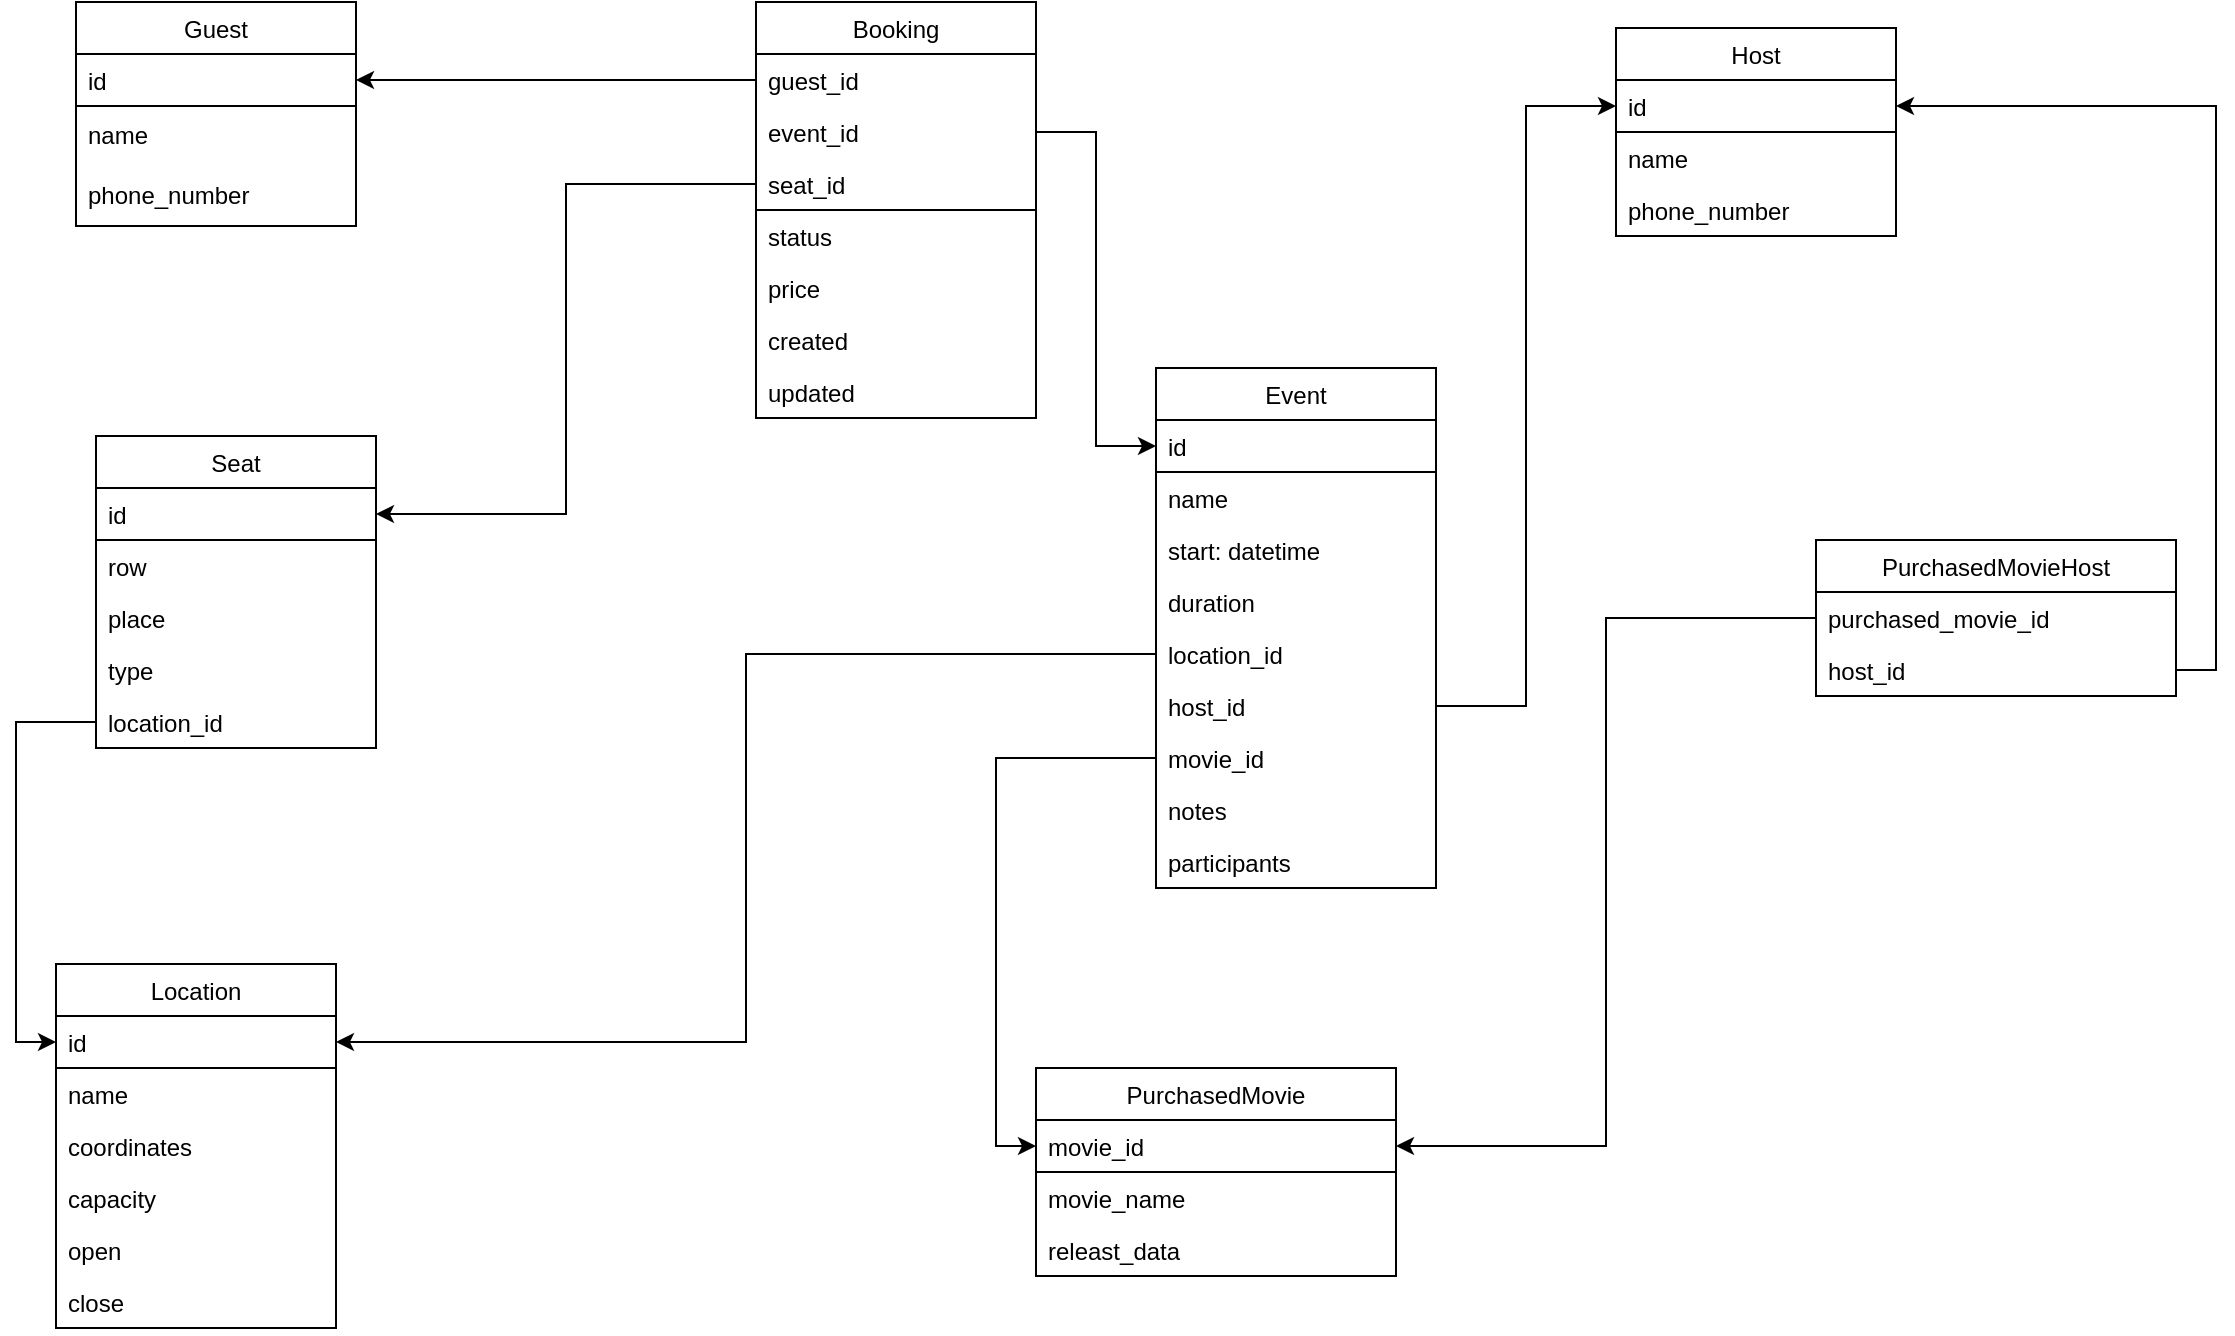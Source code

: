 <mxfile version="20.8.15" type="google"><diagram name="Page-1" id="aDCOaAXMtHVNgiJyEbmF"><mxGraphModel dx="2562" dy="1120" grid="1" gridSize="10" guides="1" tooltips="1" connect="1" arrows="1" fold="1" page="1" pageScale="1" pageWidth="827" pageHeight="1169" math="0" shadow="0"><root><mxCell id="0"/><mxCell id="1" parent="0"/><mxCell id="ieF1FpdFYydMlI89LRe5-9" value="Event" style="swimlane;fontStyle=0;childLayout=stackLayout;horizontal=1;startSize=26;fillColor=none;horizontalStack=0;resizeParent=1;resizeParentMax=0;resizeLast=0;collapsible=1;marginBottom=0;" parent="1" vertex="1"><mxGeometry x="420" y="260" width="140" height="260" as="geometry"/></mxCell><mxCell id="ieF1FpdFYydMlI89LRe5-10" value="id" style="text;strokeColor=default;fillColor=none;align=left;verticalAlign=top;spacingLeft=4;spacingRight=4;overflow=hidden;rotatable=0;points=[[0,0.5],[1,0.5]];portConstraint=eastwest;" parent="ieF1FpdFYydMlI89LRe5-9" vertex="1"><mxGeometry y="26" width="140" height="26" as="geometry"/></mxCell><mxCell id="ieF1FpdFYydMlI89LRe5-25" value="name" style="text;strokeColor=none;fillColor=none;align=left;verticalAlign=top;spacingLeft=4;spacingRight=4;overflow=hidden;rotatable=0;points=[[0,0.5],[1,0.5]];portConstraint=eastwest;" parent="ieF1FpdFYydMlI89LRe5-9" vertex="1"><mxGeometry y="52" width="140" height="26" as="geometry"/></mxCell><mxCell id="ieF1FpdFYydMlI89LRe5-12" value="start: datetime" style="text;strokeColor=none;fillColor=none;align=left;verticalAlign=top;spacingLeft=4;spacingRight=4;overflow=hidden;rotatable=0;points=[[0,0.5],[1,0.5]];portConstraint=eastwest;" parent="ieF1FpdFYydMlI89LRe5-9" vertex="1"><mxGeometry y="78" width="140" height="26" as="geometry"/></mxCell><mxCell id="ieF1FpdFYydMlI89LRe5-61" value="duration" style="text;strokeColor=none;fillColor=none;align=left;verticalAlign=top;spacingLeft=4;spacingRight=4;overflow=hidden;rotatable=0;points=[[0,0.5],[1,0.5]];portConstraint=eastwest;" parent="ieF1FpdFYydMlI89LRe5-9" vertex="1"><mxGeometry y="104" width="140" height="26" as="geometry"/></mxCell><mxCell id="Q3jNEdYjdtvKJfa2NXR--25" value="location_id" style="text;strokeColor=none;fillColor=none;align=left;verticalAlign=top;spacingLeft=4;spacingRight=4;overflow=hidden;rotatable=0;points=[[0,0.5],[1,0.5]];portConstraint=eastwest;" parent="ieF1FpdFYydMlI89LRe5-9" vertex="1"><mxGeometry y="130" width="140" height="26" as="geometry"/></mxCell><mxCell id="ieF1FpdFYydMlI89LRe5-17" value="host_id" style="text;strokeColor=none;fillColor=none;align=left;verticalAlign=top;spacingLeft=4;spacingRight=4;overflow=hidden;rotatable=0;points=[[0,0.5],[1,0.5]];portConstraint=eastwest;" parent="ieF1FpdFYydMlI89LRe5-9" vertex="1"><mxGeometry y="156" width="140" height="26" as="geometry"/></mxCell><mxCell id="ieF1FpdFYydMlI89LRe5-18" value="movie_id" style="text;strokeColor=none;fillColor=none;align=left;verticalAlign=top;spacingLeft=4;spacingRight=4;overflow=hidden;rotatable=0;points=[[0,0.5],[1,0.5]];portConstraint=eastwest;" parent="ieF1FpdFYydMlI89LRe5-9" vertex="1"><mxGeometry y="182" width="140" height="26" as="geometry"/></mxCell><mxCell id="ieF1FpdFYydMlI89LRe5-19" value="notes" style="text;strokeColor=none;fillColor=none;align=left;verticalAlign=top;spacingLeft=4;spacingRight=4;overflow=hidden;rotatable=0;points=[[0,0.5],[1,0.5]];portConstraint=eastwest;" parent="ieF1FpdFYydMlI89LRe5-9" vertex="1"><mxGeometry y="208" width="140" height="26" as="geometry"/></mxCell><mxCell id="ieF1FpdFYydMlI89LRe5-20" value="participants" style="text;strokeColor=none;fillColor=none;align=left;verticalAlign=top;spacingLeft=4;spacingRight=4;overflow=hidden;rotatable=0;points=[[0,0.5],[1,0.5]];portConstraint=eastwest;" parent="ieF1FpdFYydMlI89LRe5-9" vertex="1"><mxGeometry y="234" width="140" height="26" as="geometry"/></mxCell><mxCell id="ieF1FpdFYydMlI89LRe5-21" value="Location" style="swimlane;fontStyle=0;childLayout=stackLayout;horizontal=1;startSize=26;fillColor=none;horizontalStack=0;resizeParent=1;resizeParentMax=0;resizeLast=0;collapsible=1;marginBottom=0;fontColor=#000000;" parent="1" vertex="1"><mxGeometry x="-130" y="558" width="140" height="182" as="geometry"/></mxCell><mxCell id="ieF1FpdFYydMlI89LRe5-22" value="id" style="text;strokeColor=default;fillColor=none;align=left;verticalAlign=top;spacingLeft=4;spacingRight=4;overflow=hidden;rotatable=0;points=[[0,0.5],[1,0.5]];portConstraint=eastwest;" parent="ieF1FpdFYydMlI89LRe5-21" vertex="1"><mxGeometry y="26" width="140" height="26" as="geometry"/></mxCell><mxCell id="ieF1FpdFYydMlI89LRe5-23" value="name" style="text;strokeColor=none;fillColor=none;align=left;verticalAlign=top;spacingLeft=4;spacingRight=4;overflow=hidden;rotatable=0;points=[[0,0.5],[1,0.5]];portConstraint=eastwest;" parent="ieF1FpdFYydMlI89LRe5-21" vertex="1"><mxGeometry y="52" width="140" height="26" as="geometry"/></mxCell><mxCell id="ieF1FpdFYydMlI89LRe5-24" value="coordinates" style="text;strokeColor=none;fillColor=none;align=left;verticalAlign=top;spacingLeft=4;spacingRight=4;overflow=hidden;rotatable=0;points=[[0,0.5],[1,0.5]];portConstraint=eastwest;" parent="ieF1FpdFYydMlI89LRe5-21" vertex="1"><mxGeometry y="78" width="140" height="26" as="geometry"/></mxCell><mxCell id="ieF1FpdFYydMlI89LRe5-60" value="capacity" style="text;strokeColor=none;fillColor=none;align=left;verticalAlign=top;spacingLeft=4;spacingRight=4;overflow=hidden;rotatable=0;points=[[0,0.5],[1,0.5]];portConstraint=eastwest;" parent="ieF1FpdFYydMlI89LRe5-21" vertex="1"><mxGeometry y="104" width="140" height="26" as="geometry"/></mxCell><mxCell id="sX2AFw9_FrB6hD1ot6hV-1" value="open" style="text;strokeColor=none;fillColor=none;align=left;verticalAlign=top;spacingLeft=4;spacingRight=4;overflow=hidden;rotatable=0;points=[[0,0.5],[1,0.5]];portConstraint=eastwest;" parent="ieF1FpdFYydMlI89LRe5-21" vertex="1"><mxGeometry y="130" width="140" height="26" as="geometry"/></mxCell><mxCell id="sX2AFw9_FrB6hD1ot6hV-2" value="close" style="text;strokeColor=none;fillColor=none;align=left;verticalAlign=top;spacingLeft=4;spacingRight=4;overflow=hidden;rotatable=0;points=[[0,0.5],[1,0.5]];portConstraint=eastwest;" parent="ieF1FpdFYydMlI89LRe5-21" vertex="1"><mxGeometry y="156" width="140" height="26" as="geometry"/></mxCell><mxCell id="ieF1FpdFYydMlI89LRe5-26" value="Seat" style="swimlane;fontStyle=0;childLayout=stackLayout;horizontal=1;startSize=26;fillColor=none;horizontalStack=0;resizeParent=1;resizeParentMax=0;resizeLast=0;collapsible=1;marginBottom=0;" parent="1" vertex="1"><mxGeometry x="-110" y="294" width="140" height="156" as="geometry"/></mxCell><mxCell id="ieF1FpdFYydMlI89LRe5-27" value="id" style="text;strokeColor=default;fillColor=none;align=left;verticalAlign=top;spacingLeft=4;spacingRight=4;overflow=hidden;rotatable=0;points=[[0,0.5],[1,0.5]];portConstraint=eastwest;" parent="ieF1FpdFYydMlI89LRe5-26" vertex="1"><mxGeometry y="26" width="140" height="26" as="geometry"/></mxCell><mxCell id="ieF1FpdFYydMlI89LRe5-40" value="row" style="text;strokeColor=none;fillColor=none;align=left;verticalAlign=top;spacingLeft=4;spacingRight=4;overflow=hidden;rotatable=0;points=[[0,0.5],[1,0.5]];portConstraint=eastwest;" parent="ieF1FpdFYydMlI89LRe5-26" vertex="1"><mxGeometry y="52" width="140" height="26" as="geometry"/></mxCell><mxCell id="ieF1FpdFYydMlI89LRe5-42" value="place" style="text;strokeColor=none;fillColor=none;align=left;verticalAlign=top;spacingLeft=4;spacingRight=4;overflow=hidden;rotatable=0;points=[[0,0.5],[1,0.5]];portConstraint=eastwest;" parent="ieF1FpdFYydMlI89LRe5-26" vertex="1"><mxGeometry y="78" width="140" height="26" as="geometry"/></mxCell><mxCell id="ieF1FpdFYydMlI89LRe5-41" value="type" style="text;strokeColor=none;fillColor=none;align=left;verticalAlign=top;spacingLeft=4;spacingRight=4;overflow=hidden;rotatable=0;points=[[0,0.5],[1,0.5]];portConstraint=eastwest;" parent="ieF1FpdFYydMlI89LRe5-26" vertex="1"><mxGeometry y="104" width="140" height="26" as="geometry"/></mxCell><mxCell id="ieF1FpdFYydMlI89LRe5-28" value="location_id" style="text;strokeColor=none;fillColor=none;align=left;verticalAlign=top;spacingLeft=4;spacingRight=4;overflow=hidden;rotatable=0;points=[[0,0.5],[1,0.5]];portConstraint=eastwest;" parent="ieF1FpdFYydMlI89LRe5-26" vertex="1"><mxGeometry y="130" width="140" height="26" as="geometry"/></mxCell><mxCell id="ieF1FpdFYydMlI89LRe5-32" value="Booking" style="swimlane;fontStyle=0;childLayout=stackLayout;horizontal=1;startSize=26;fillColor=none;horizontalStack=0;resizeParent=1;resizeParentMax=0;resizeLast=0;collapsible=1;marginBottom=0;" parent="1" vertex="1"><mxGeometry x="220" y="77" width="140" height="208" as="geometry"/></mxCell><mxCell id="Q3jNEdYjdtvKJfa2NXR--19" value="" style="group;strokeColor=default;" parent="ieF1FpdFYydMlI89LRe5-32" connectable="0" vertex="1"><mxGeometry y="26" width="140" height="78" as="geometry"/></mxCell><mxCell id="Q3jNEdYjdtvKJfa2NXR--15" value="guest_id" style="text;strokeColor=none;fillColor=none;align=left;verticalAlign=top;spacingLeft=4;spacingRight=4;overflow=hidden;rotatable=0;points=[[0,0.5],[1,0.5]];portConstraint=eastwest;fontColor=#000000;" parent="Q3jNEdYjdtvKJfa2NXR--19" vertex="1"><mxGeometry width="140" height="26" as="geometry"/></mxCell><mxCell id="ieF1FpdFYydMlI89LRe5-34" value="event_id" style="text;strokeColor=none;fillColor=none;align=left;verticalAlign=top;spacingLeft=4;spacingRight=4;overflow=hidden;rotatable=0;points=[[0,0.5],[1,0.5]];portConstraint=eastwest;" parent="Q3jNEdYjdtvKJfa2NXR--19" vertex="1"><mxGeometry y="26" width="140" height="26" as="geometry"/></mxCell><mxCell id="ieF1FpdFYydMlI89LRe5-33" value="seat_id" style="text;strokeColor=none;fillColor=none;align=left;verticalAlign=top;spacingLeft=4;spacingRight=4;overflow=hidden;rotatable=0;points=[[0,0.5],[1,0.5]];portConstraint=eastwest;" parent="Q3jNEdYjdtvKJfa2NXR--19" vertex="1"><mxGeometry y="52" width="140" height="26" as="geometry"/></mxCell><mxCell id="ieF1FpdFYydMlI89LRe5-35" value="status" style="text;strokeColor=none;fillColor=none;align=left;verticalAlign=top;spacingLeft=4;spacingRight=4;overflow=hidden;rotatable=0;points=[[0,0.5],[1,0.5]];portConstraint=eastwest;" parent="ieF1FpdFYydMlI89LRe5-32" vertex="1"><mxGeometry y="104" width="140" height="26" as="geometry"/></mxCell><mxCell id="ieF1FpdFYydMlI89LRe5-43" value="price" style="text;strokeColor=none;fillColor=none;align=left;verticalAlign=top;spacingLeft=4;spacingRight=4;overflow=hidden;rotatable=0;points=[[0,0.5],[1,0.5]];portConstraint=eastwest;" parent="ieF1FpdFYydMlI89LRe5-32" vertex="1"><mxGeometry y="130" width="140" height="26" as="geometry"/></mxCell><mxCell id="Q3jNEdYjdtvKJfa2NXR--40" value="created" style="text;strokeColor=none;fillColor=none;align=left;verticalAlign=top;spacingLeft=4;spacingRight=4;overflow=hidden;rotatable=0;points=[[0,0.5],[1,0.5]];portConstraint=eastwest;" parent="ieF1FpdFYydMlI89LRe5-32" vertex="1"><mxGeometry y="156" width="140" height="26" as="geometry"/></mxCell><mxCell id="Q3jNEdYjdtvKJfa2NXR--39" value="updated" style="text;strokeColor=none;fillColor=none;align=left;verticalAlign=top;spacingLeft=4;spacingRight=4;overflow=hidden;rotatable=0;points=[[0,0.5],[1,0.5]];portConstraint=eastwest;" parent="ieF1FpdFYydMlI89LRe5-32" vertex="1"><mxGeometry y="182" width="140" height="26" as="geometry"/></mxCell><mxCell id="ieF1FpdFYydMlI89LRe5-44" value="Host" style="swimlane;fontStyle=0;childLayout=stackLayout;horizontal=1;startSize=26;fillColor=none;horizontalStack=0;resizeParent=1;resizeParentMax=0;resizeLast=0;collapsible=1;marginBottom=0;" parent="1" vertex="1"><mxGeometry x="650" y="90" width="140" height="104" as="geometry"/></mxCell><mxCell id="ieF1FpdFYydMlI89LRe5-45" value="id" style="text;strokeColor=default;fillColor=none;align=left;verticalAlign=top;spacingLeft=4;spacingRight=4;overflow=hidden;rotatable=0;points=[[0,0.5],[1,0.5]];portConstraint=eastwest;" parent="ieF1FpdFYydMlI89LRe5-44" vertex="1"><mxGeometry y="26" width="140" height="26" as="geometry"/></mxCell><mxCell id="ieF1FpdFYydMlI89LRe5-47" value="name" style="text;strokeColor=none;fillColor=none;align=left;verticalAlign=top;spacingLeft=4;spacingRight=4;overflow=hidden;rotatable=0;points=[[0,0.5],[1,0.5]];portConstraint=eastwest;" parent="ieF1FpdFYydMlI89LRe5-44" vertex="1"><mxGeometry y="52" width="140" height="26" as="geometry"/></mxCell><mxCell id="Q3jNEdYjdtvKJfa2NXR--41" value="phone_number" style="text;strokeColor=none;fillColor=none;align=left;verticalAlign=top;spacingLeft=4;spacingRight=4;overflow=hidden;rotatable=0;points=[[0,0.5],[1,0.5]];portConstraint=eastwest;" parent="ieF1FpdFYydMlI89LRe5-44" vertex="1"><mxGeometry y="78" width="140" height="26" as="geometry"/></mxCell><mxCell id="ieF1FpdFYydMlI89LRe5-50" value="Guest" style="swimlane;fontStyle=0;childLayout=stackLayout;horizontal=1;startSize=26;fillColor=none;horizontalStack=0;resizeParent=1;resizeParentMax=0;resizeLast=0;collapsible=1;marginBottom=0;" parent="1" vertex="1"><mxGeometry x="-120" y="77" width="140" height="112" as="geometry"/></mxCell><mxCell id="ieF1FpdFYydMlI89LRe5-51" value="id" style="text;align=left;verticalAlign=top;spacingLeft=4;spacingRight=4;overflow=hidden;rotatable=0;points=[[0,0.5],[1,0.5]];portConstraint=eastwest;strokeColor=default;" parent="ieF1FpdFYydMlI89LRe5-50" vertex="1"><mxGeometry y="26" width="140" height="26" as="geometry"/></mxCell><mxCell id="Q3jNEdYjdtvKJfa2NXR--4" value="name" style="text;strokeColor=none;fillColor=none;align=left;verticalAlign=middle;spacingLeft=4;spacingRight=4;overflow=hidden;points=[[0,0.5],[1,0.5]];portConstraint=eastwest;rotatable=0;whiteSpace=wrap;html=1;" parent="ieF1FpdFYydMlI89LRe5-50" vertex="1"><mxGeometry y="52" width="140" height="30" as="geometry"/></mxCell><mxCell id="Q3jNEdYjdtvKJfa2NXR--5" value="phone_number" style="text;strokeColor=none;fillColor=none;align=left;verticalAlign=middle;spacingLeft=4;spacingRight=4;overflow=hidden;points=[[0,0.5],[1,0.5]];portConstraint=eastwest;rotatable=0;whiteSpace=wrap;html=1;" parent="ieF1FpdFYydMlI89LRe5-50" vertex="1"><mxGeometry y="82" width="140" height="30" as="geometry"/></mxCell><mxCell id="ieF1FpdFYydMlI89LRe5-72" value="PurchasedMovie" style="swimlane;fontStyle=0;childLayout=stackLayout;horizontal=1;startSize=26;fillColor=none;horizontalStack=0;resizeParent=1;resizeParentMax=0;resizeLast=0;collapsible=1;marginBottom=0;" parent="1" vertex="1"><mxGeometry x="360" y="610" width="180" height="104" as="geometry"/></mxCell><mxCell id="ieF1FpdFYydMlI89LRe5-73" value="movie_id" style="text;strokeColor=default;fillColor=none;align=left;verticalAlign=top;spacingLeft=4;spacingRight=4;overflow=hidden;rotatable=0;points=[[0,0.5],[1,0.5]];portConstraint=eastwest;" parent="ieF1FpdFYydMlI89LRe5-72" vertex="1"><mxGeometry y="26" width="180" height="26" as="geometry"/></mxCell><mxCell id="sX2AFw9_FrB6hD1ot6hV-5" value="movie_name&#10;" style="text;strokeColor=none;fillColor=none;align=left;verticalAlign=top;spacingLeft=4;spacingRight=4;overflow=hidden;rotatable=0;points=[[0,0.5],[1,0.5]];portConstraint=eastwest;" parent="ieF1FpdFYydMlI89LRe5-72" vertex="1"><mxGeometry y="52" width="180" height="26" as="geometry"/></mxCell><mxCell id="Q3jNEdYjdtvKJfa2NXR--38" value="releast_data" style="text;strokeColor=none;fillColor=none;align=left;verticalAlign=top;spacingLeft=4;spacingRight=4;overflow=hidden;rotatable=0;points=[[0,0.5],[1,0.5]];portConstraint=eastwest;" parent="ieF1FpdFYydMlI89LRe5-72" vertex="1"><mxGeometry y="78" width="180" height="26" as="geometry"/></mxCell><mxCell id="Q3jNEdYjdtvKJfa2NXR--20" style="edgeStyle=orthogonalEdgeStyle;rounded=0;orthogonalLoop=1;jettySize=auto;html=1;exitX=0;exitY=0.5;exitDx=0;exitDy=0;entryX=1;entryY=0.5;entryDx=0;entryDy=0;fontColor=#0DFF05;" parent="1" source="Q3jNEdYjdtvKJfa2NXR--15" target="ieF1FpdFYydMlI89LRe5-51" edge="1"><mxGeometry relative="1" as="geometry"/></mxCell><mxCell id="Q3jNEdYjdtvKJfa2NXR--21" style="edgeStyle=orthogonalEdgeStyle;rounded=0;orthogonalLoop=1;jettySize=auto;html=1;exitX=1;exitY=0.5;exitDx=0;exitDy=0;entryX=0;entryY=0.5;entryDx=0;entryDy=0;fontColor=#0DFF05;" parent="1" source="ieF1FpdFYydMlI89LRe5-34" target="ieF1FpdFYydMlI89LRe5-10" edge="1"><mxGeometry relative="1" as="geometry"/></mxCell><mxCell id="Q3jNEdYjdtvKJfa2NXR--22" style="edgeStyle=orthogonalEdgeStyle;rounded=0;orthogonalLoop=1;jettySize=auto;html=1;exitX=0;exitY=0.5;exitDx=0;exitDy=0;entryX=1;entryY=0.5;entryDx=0;entryDy=0;fontColor=#0DFF05;" parent="1" source="ieF1FpdFYydMlI89LRe5-33" target="ieF1FpdFYydMlI89LRe5-27" edge="1"><mxGeometry relative="1" as="geometry"/></mxCell><mxCell id="Q3jNEdYjdtvKJfa2NXR--23" style="edgeStyle=orthogonalEdgeStyle;rounded=0;orthogonalLoop=1;jettySize=auto;html=1;exitX=1;exitY=0.5;exitDx=0;exitDy=0;entryX=0;entryY=0.5;entryDx=0;entryDy=0;fontColor=#0DFF05;" parent="1" source="ieF1FpdFYydMlI89LRe5-17" target="ieF1FpdFYydMlI89LRe5-45" edge="1"><mxGeometry relative="1" as="geometry"/></mxCell><mxCell id="Q3jNEdYjdtvKJfa2NXR--24" style="edgeStyle=orthogonalEdgeStyle;rounded=0;orthogonalLoop=1;jettySize=auto;html=1;exitX=0;exitY=0.5;exitDx=0;exitDy=0;entryX=0;entryY=0.5;entryDx=0;entryDy=0;fontColor=#0DFF05;" parent="1" source="ieF1FpdFYydMlI89LRe5-18" target="ieF1FpdFYydMlI89LRe5-73" edge="1"><mxGeometry relative="1" as="geometry"/></mxCell><mxCell id="Q3jNEdYjdtvKJfa2NXR--26" style="edgeStyle=orthogonalEdgeStyle;rounded=0;orthogonalLoop=1;jettySize=auto;html=1;exitX=0;exitY=0.5;exitDx=0;exitDy=0;entryX=1;entryY=0.5;entryDx=0;entryDy=0;fontColor=#0DFF05;" parent="1" source="Q3jNEdYjdtvKJfa2NXR--25" target="ieF1FpdFYydMlI89LRe5-22" edge="1"><mxGeometry relative="1" as="geometry"/></mxCell><mxCell id="Q3jNEdYjdtvKJfa2NXR--28" style="edgeStyle=orthogonalEdgeStyle;rounded=0;orthogonalLoop=1;jettySize=auto;html=1;exitX=0;exitY=0.5;exitDx=0;exitDy=0;entryX=0;entryY=0.5;entryDx=0;entryDy=0;fontColor=#0DFF05;" parent="1" source="ieF1FpdFYydMlI89LRe5-28" target="ieF1FpdFYydMlI89LRe5-22" edge="1"><mxGeometry relative="1" as="geometry"/></mxCell><mxCell id="Q3jNEdYjdtvKJfa2NXR--29" value="PurchasedMovieHost" style="swimlane;fontStyle=0;childLayout=stackLayout;horizontal=1;startSize=26;fillColor=none;horizontalStack=0;resizeParent=1;resizeParentMax=0;resizeLast=0;collapsible=1;marginBottom=0;" parent="1" vertex="1"><mxGeometry x="750" y="346" width="180" height="78" as="geometry"/></mxCell><mxCell id="Q3jNEdYjdtvKJfa2NXR--30" value="purchased_movie_id" style="text;strokeColor=none;fillColor=none;align=left;verticalAlign=top;spacingLeft=4;spacingRight=4;overflow=hidden;rotatable=0;points=[[0,0.5],[1,0.5]];portConstraint=eastwest;" parent="Q3jNEdYjdtvKJfa2NXR--29" vertex="1"><mxGeometry y="26" width="180" height="26" as="geometry"/></mxCell><mxCell id="Q3jNEdYjdtvKJfa2NXR--31" value="host_id" style="text;strokeColor=none;fillColor=none;align=left;verticalAlign=top;spacingLeft=4;spacingRight=4;overflow=hidden;rotatable=0;points=[[0,0.5],[1,0.5]];portConstraint=eastwest;" parent="Q3jNEdYjdtvKJfa2NXR--29" vertex="1"><mxGeometry y="52" width="180" height="26" as="geometry"/></mxCell><mxCell id="Q3jNEdYjdtvKJfa2NXR--33" style="edgeStyle=orthogonalEdgeStyle;rounded=0;orthogonalLoop=1;jettySize=auto;html=1;entryX=1;entryY=0.5;entryDx=0;entryDy=0;fontColor=#18ec4d;" parent="1" source="Q3jNEdYjdtvKJfa2NXR--30" target="ieF1FpdFYydMlI89LRe5-73" edge="1"><mxGeometry relative="1" as="geometry"/></mxCell><mxCell id="Q3jNEdYjdtvKJfa2NXR--36" style="edgeStyle=orthogonalEdgeStyle;rounded=0;orthogonalLoop=1;jettySize=auto;html=1;exitX=1;exitY=0.5;exitDx=0;exitDy=0;entryX=1;entryY=0.5;entryDx=0;entryDy=0;fontColor=#18ec4d;" parent="1" source="Q3jNEdYjdtvKJfa2NXR--31" target="ieF1FpdFYydMlI89LRe5-45" edge="1"><mxGeometry relative="1" as="geometry"/></mxCell></root></mxGraphModel></diagram></mxfile>
